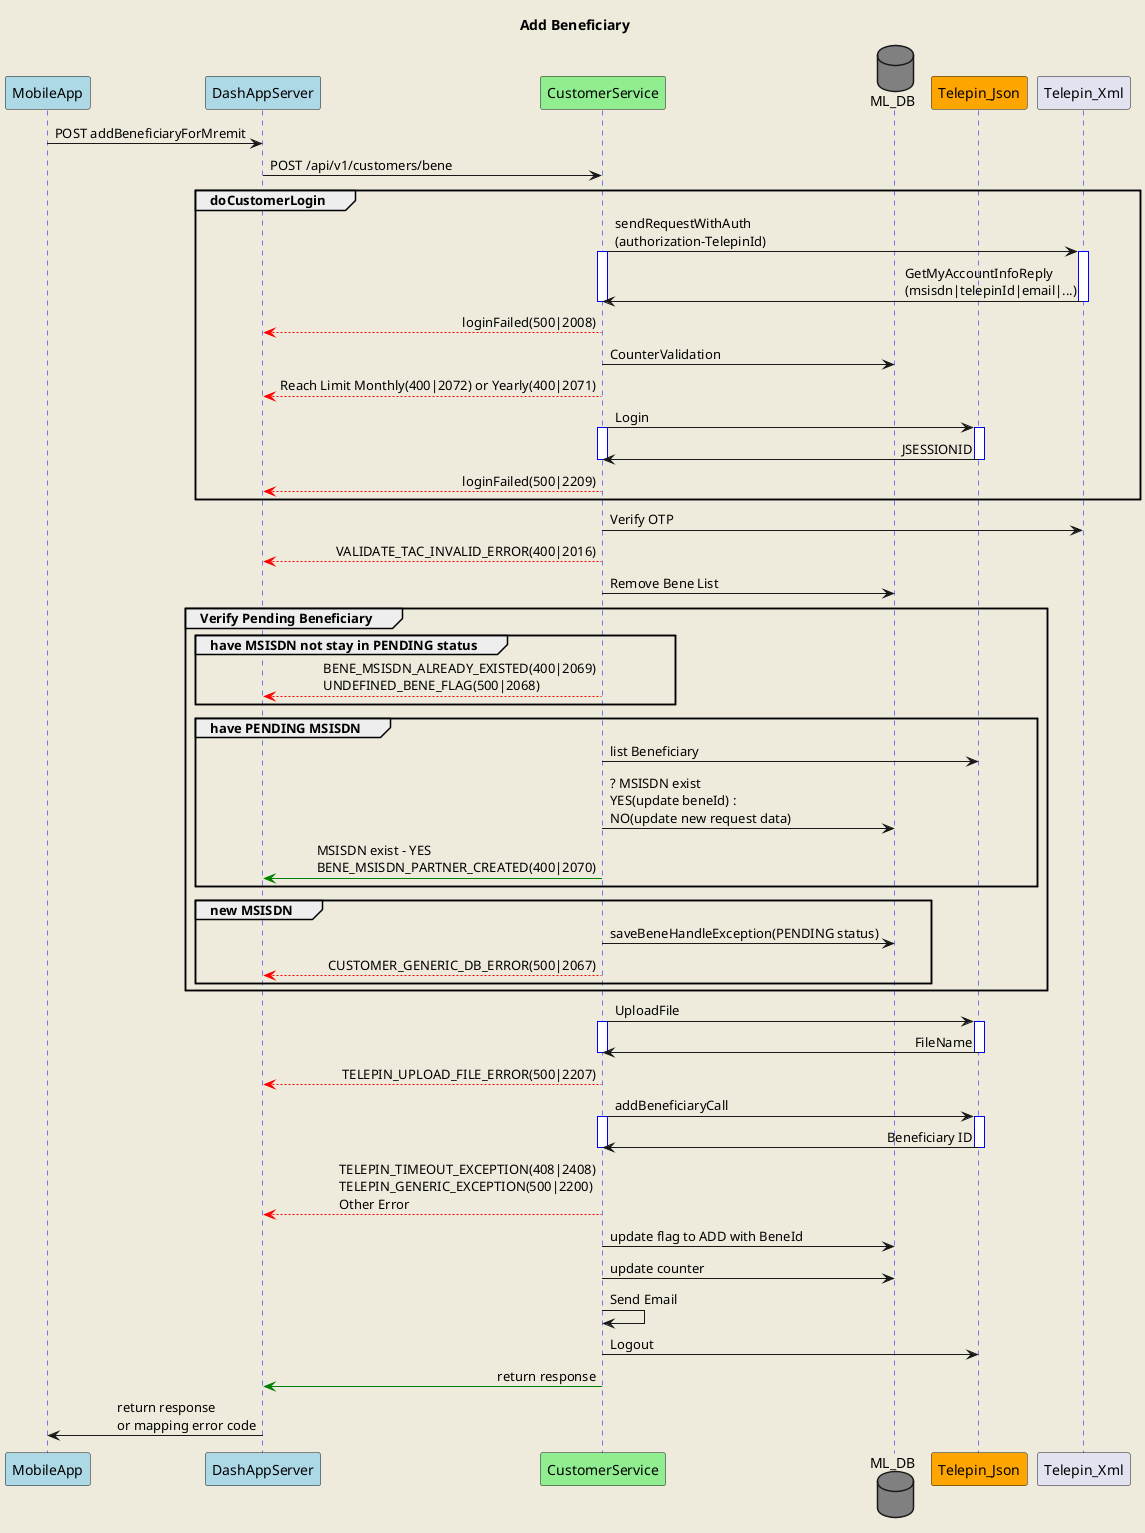 @startuml

title Add Beneficiary
skinparam backgroundColor #EEEBDC
skinparam sequenceMessageAlign direction
skinparam sequence  {
LifeLineBorderColor blue
sequenceArrowThickness 2
sequenceMessageAlign direction
}

participant MobileApp #lightblue
participant DashAppServer #lightblue
participant CustomerService #lightgreen
Database ML_DB as DB #gray
participant Telepin_Json as Telepin #orange

MobileApp -> DashAppServer: POST addBeneficiaryForMremit /'/v2/payment/mremit/addBeneficiaryForMremit'/
DashAppServer -> CustomerService: POST /api/v1/customers/bene

group doCustomerLogin
CustomerService -> Telepin_Xml: sendRequestWithAuth\n(authorization-TelepinId)
activate CustomerService
activate Telepin_Xml
CustomerService <- Telepin_Xml: GetMyAccountInfoReply\n(msisdn|telepinId|email|...)
deactivate CustomerService
deactivate Telepin_Xml

CustomerService --[#Red]> DashAppServer: loginFailed(500|2008)
CustomerService -> DB: CounterValidation
CustomerService --[#Red]> DashAppServer: Reach Limit Monthly(400|2072) or Yearly(400|2071)
CustomerService -> Telepin: Login
activate CustomerService
activate Telepin
CustomerService <- Telepin: JSESSIONID
deactivate CustomerService
deactivate Telepin
CustomerService --[#Red]> DashAppServer: loginFailed(500|2209)

end

CustomerService -> Telepin_Xml: Verify OTP
CustomerService --[#Red]> DashAppServer: VALIDATE_TAC_INVALID_ERROR(400|2016)
CustomerService -> DB: Remove Bene List

group Verify Pending Beneficiary

group have MSISDN not stay in PENDING status
CustomerService --[#Red]> DashAppServer: BENE_MSISDN_ALREADY_EXISTED(400|2069)\nUNDEFINED_BENE_FLAG(500|2068)
end

group have PENDING MSISDN
CustomerService -> Telepin: list Beneficiary
CustomerService -> DB: ? MSISDN exist \nYES(update beneId) : \nNO(update new request data)
CustomerService -[#Green]> DashAppServer: MSISDN exist - YES\nBENE_MSISDN_PARTNER_CREATED(400|2070)
end

group new MSISDN
CustomerService -> DB: saveBeneHandleException(PENDING status)
CustomerService --[#Red]> DashAppServer: CUSTOMER_GENERIC_DB_ERROR(500|2067)
end

end

CustomerService -> Telepin: UploadFile
activate CustomerService
activate Telepin
CustomerService <- Telepin: FileName
deactivate CustomerService
deactivate Telepin

CustomerService --[#Red]> DashAppServer: TELEPIN_UPLOAD_FILE_ERROR(500|2207)

CustomerService -> Telepin: addBeneficiaryCall
activate CustomerService
activate Telepin
CustomerService <- Telepin: Beneficiary ID
deactivate CustomerService
deactivate Telepin

CustomerService --[#Red]> DashAppServer: TELEPIN_TIMEOUT_EXCEPTION(408|2408)\nTELEPIN_GENERIC_EXCEPTION(500|2200) \nOther Error

CustomerService -> DB: update flag to ADD with BeneId
CustomerService -> DB: update counter
CustomerService -> CustomerService: Send Email
CustomerService -> Telepin: Logout
CustomerService -[#Green]> DashAppServer: return response
MobileApp <- DashAppServer: return response\nor mapping error code

@enduml